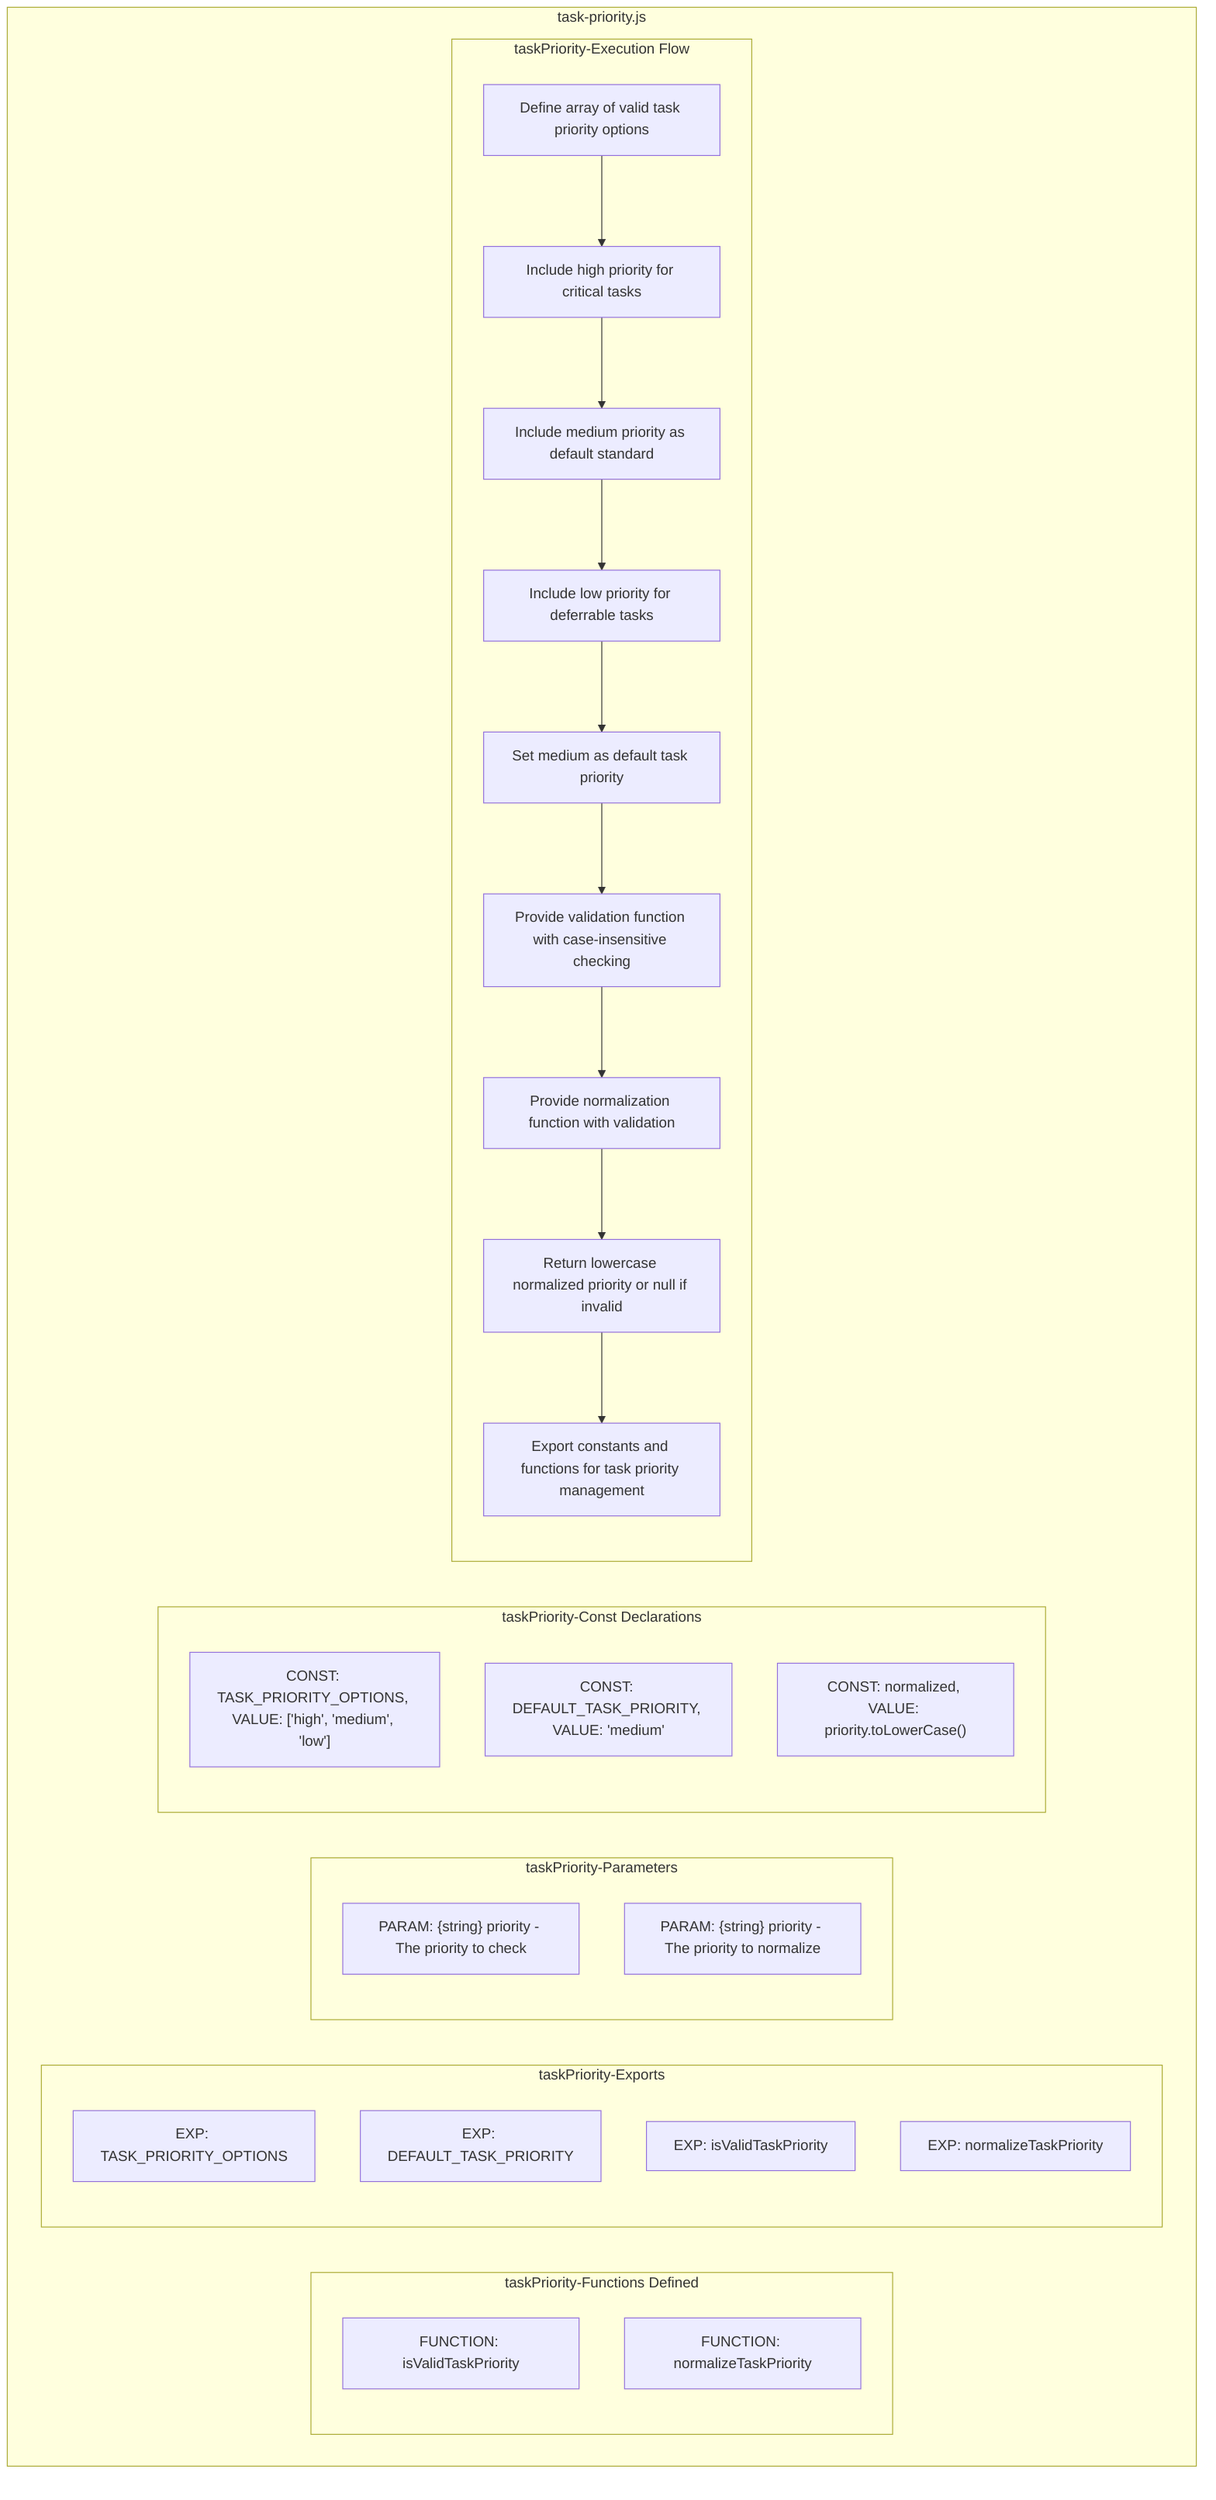 flowchart TB
    subgraph taskPriority-FunctionsDefined["taskPriority-Functions Defined"]
        FU1["FUNCTION: isValidTaskPriority"]
        FU2["FUNCTION: normalizeTaskPriority"]
    end
    
    subgraph taskPriority-Exports["taskPriority-Exports"]
        E1["EXP: TASK_PRIORITY_OPTIONS"]
        E2["EXP: DEFAULT_TASK_PRIORITY"]
        E3["EXP: isValidTaskPriority"]
        E4["EXP: normalizeTaskPriority"]
    end
    
    subgraph taskPriority-Parameters["taskPriority-Parameters"]
        P1["PARAM: {string} priority - The priority to check"]
        P2["PARAM: {string} priority - The priority to normalize"]
    end
    
    subgraph taskPriority-Constants["taskPriority-Const Declarations"]
        C1["CONST: TASK_PRIORITY_OPTIONS, VALUE: ['high', 'medium', 'low']"]
        C2["CONST: DEFAULT_TASK_PRIORITY, VALUE: 'medium'"]
        C3["CONST: normalized, VALUE: priority.toLowerCase()"]
    end
    
    subgraph taskPriority-ExecutionFlow["taskPriority-Execution Flow"]
        FL1["Define array of valid task priority options"]
        FL2["Include high priority for critical tasks"]
        FL3["Include medium priority as default standard"]
        FL4["Include low priority for deferrable tasks"]
        FL5["Set medium as default task priority"]
        FL6["Provide validation function with case-insensitive checking"]
        FL7["Provide normalization function with validation"]
        FL8["Return lowercase normalized priority or null if invalid"]
        FL9["Export constants and functions for task priority management"]
    end
    
    subgraph taskPriority["task-priority.js"]
        taskPriority-FunctionsDefined
        taskPriority-Exports
        taskPriority-Parameters
        taskPriority-Constants
        taskPriority-ExecutionFlow
    end
    
    FL1 --> FL2
    FL2 --> FL3
    FL3 --> FL4
    FL4 --> FL5
    FL5 --> FL6
    FL6 --> FL7
    FL7 --> FL8
    FL8 --> FL9
